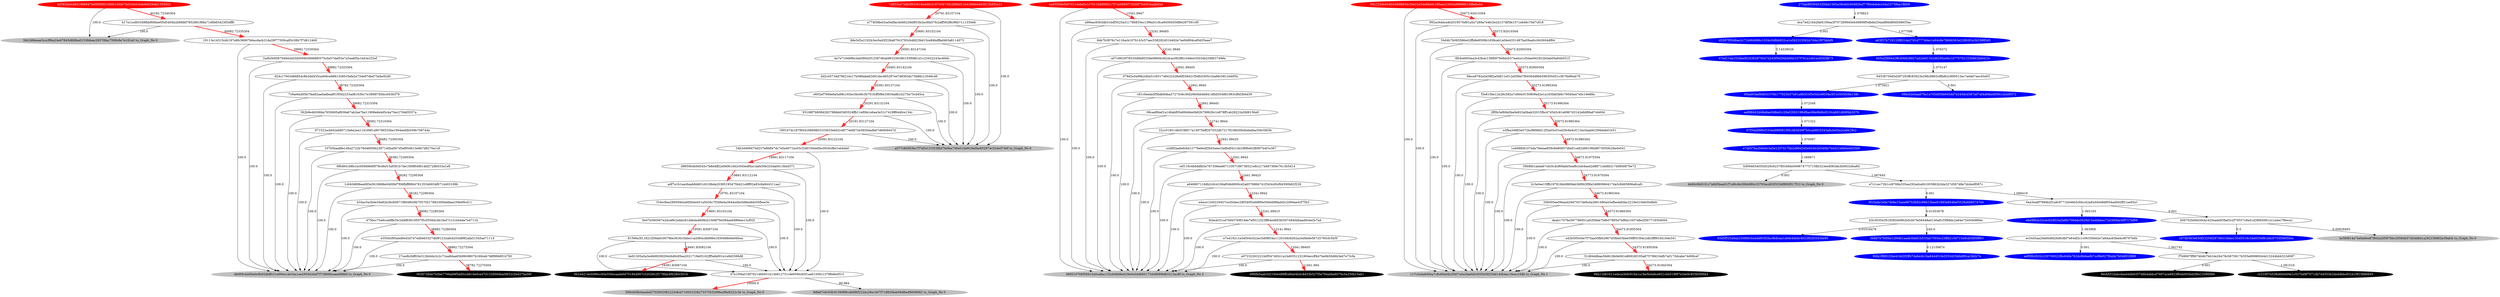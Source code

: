 digraph G{rankdir=TB;layout=dot;
"4d365fa0cd8d1986847b68f988015680165fe75d52fe5cbde8e629afe1559502" [style="solid,filled",color=red,fontcolor=white];
"7d853ca73dbcf933619a4d9c2187038730c286fef12b4388fe0463b13b63ce21" [style="solid,filled",color=red,fontcolor=white];
"ba05056b5bf10214e6a5c1e791194f089217f7cb0685f72b5fd75dc91badb65d" [style="solid,filled",color=red,fontcolor=white];
"99c123db45dfc64998834c30e22a54e66e0c1ff0aec23004af9888b1df8a6a0d" [style="solid,filled",color=red,fontcolor=white];
"275abf6f394532f4bd1565a39cdd2404826cf77f6b4ebdcc54a10739ea1ffd06" [style="solid,filled",color=blue,fontcolor=white];
"00aa934af9db02376b177625b57a91a8b553f5e5d249034e3f13c5050c6e138c" [style="solid,filled",color=blue,fontcolor=white];
"07ed11da102dbef024382870047d243f5629dcb90e107f761a1eb1ecd543fe73" [style="solid,filled",color=blue,fontcolor=white];
"cb7d0363e630f23204f287d6410bbe155d5518c34e933ef81bdc8753f36050ce" [style="solid,filled",color=blue,fontcolor=white];
"3f23ade1e0a74b8e15aea967b3b82c99413bae81883e844bef3528a6b6074744" [style="solid,filled",color=blue,fontcolor=white];
"63d5f525a9ab250f88c0a4d4f63f2fac9b8caa1a8de4de8c4023f62fc5434e95" [style="solid,filled",color=blue,fontcolor=white];
"509cb09b4aeabd2702002082223c8cb7160323282733755526f9a2f6e8222c3b" [style="solid,filled",color=gray,fontcolor=black,label= "509cb09b4aeabd2702002082223c8cb7160323282733755526f9a2f6e8222c3b to_Graph_No 0"];
"ebe9f62e32cdc924f23a2b6fc706dde3629d15a4bbbec7243f49ac49f7c7bf09" [style="solid,filled",color=blue,fontcolor=white];
"9ecb551babcdea44db635746b4abbcd7697ace8923ffceb003bd2f6e133900b0" [style="solid,filled",color=black,fontcolor=white];
"695010766f58410a0ca8ac153cb08d6e629e0e04db83175449699bfb5215ac8f" [style="solid,filled",color=gray,fontcolor=black,label= "695010766f58410a0ca8ac153cb08d6e629e0e04db83175449699bfb5215ac8f to_Graph_No 3"];
"cc21007e538e6b0e09e1c527bd9f7071db7d4553b2de4dbbc831b1f915686645" [style="solid,filled",color=black,fontcolor=white];
"4d40c6b6101c7e8d5bea01f7cd6c8e28bb980c33793acd03f3334f800f517f13" [style="solid,filled",color=gray,fontcolor=black,label= "4d40c6b6101c7e8d5bea01f7cd6c8e28bb980c33793acd03f3334f800f517f13 to_Graph_No 0"];
"b05cd3884e2ffc406828927a42ebf11b2d6295a46c1d770702153b862fa6423c" [style="solid,filled",color=blue,fontcolor=white];
"ea898443d48a8ae5d8ed1c29a52f451984fbac96e9b6b4510ca681d690bb2076" [style="solid,filled",color=blue,fontcolor=white];
"5b8d7e760f4e12f0db1aade3bb81b533ab7593ec23ffd210d715e9cd5085f863" [style="solid,filled",color=blue,fontcolor=white];
"5fe24fdeeae3cccf9ba24e67845d6fdba01538deac28378fac7599c8e7e181e0" [style="solid,filled",color=gray,fontcolor=black,label= "5fe24fdeeae3cccf9ba24e67845d6fdba01538deac28378fac7599c8e7e181e0 to_Graph_No 0"];
"0026726de7b5bb7766a69f5dd5ccb616e0ce47d1328564ba0f652c5b427ba56f" [style="solid,filled",color=black,fontcolor=white];
"9bb11b61611edeca3b9c916a1a18a5b4a9ce831c0e519f97e3de9c85583f49a3" [style="solid,filled",color=black,fontcolor=white];
"bc5fd914a74e9a9ee87f642a5f5876bc29584b57d54d8d1a292156862e39afcb" [style="solid,filled",color=gray,fontcolor=black,label= "bc5fd914a74e9a9ee87f642a5f5876bc29584b57d54d8d1a292156862e39afcb to_Graph_No 0"];
"a577c8d363bc7f7d54131f53f8d7fa9ba736451bb819a0be652874c524e0740f" [style="solid,filled",color=gray,fontcolor=black,label= "a577c8d363bc7f7d54131f53f8d7fa9ba736451bb819a0be652874c524e0740f to_Graph_No 0"];
"09bcb2e5aa676e1a7054f30b645dd74245dcd387a07af4df4bed0561cb2e9372" [style="solid,filled",color=blue,fontcolor=white];
"d6d69c4dd9a6e9b92dbff231e690a1eb34a1ae2959420ef7f738666ceee6886d" [style="solid,filled",color=gray,fontcolor=black,label= "d6d69c4dd9a6e9b92dbff231e690a1eb34a1ae2959420ef7f738666ceee6886d to_Graph_No 0"];
"9bfa1ffd91f2be416d2f2ff47da6e4b1ba844451fe3353455bfe8f0ca1fe2c7e" [style="solid,filled",color=blue,fontcolor=white];
"d5397f05d8ae2c71b064986c1034c04fbb952ca1e562315562a7d4e1f97bbbf9" [style="solid,filled",color=blue,fontcolor=white];
"9dfe67efc03fc9156f8f6cdb6f6f222dc28a1407f71882f4eb09dfbe88008082" [style="solid,filled",color=gray,fontcolor=black,label= "9dfe67efc03fc9156f8f6cdb6f6f222dc28a1407f71882f4eb09dfbe88008082 to_Graph_No 0"];
"aef09b2632c230706022fbc646e762dc8b6eefb7ccf8e027f6abb7b04891f888" [style="solid,filled",color=blue,fontcolor=white];
"a63f37b719133f831de27d1d77740ec1e94c8e78666563e228fc93a3b33985d5" [style="solid,filled",color=blue,fontcolor=white];
"0b1e4214e5099cc45e350ecaada0d701844997c52029c2f179fab4f6280c501b" [style="solid,filled",color=black,fontcolor=white];
"97f34a99f0cf103ed88f0810f5c483d39f7b0cab8f25343afe3e05a2ca0e19c2" [style="solid,filled",color=blue,fontcolor=white];
"d968e5aab3d2160e488ffcd6a04b4c8d33b327f3e784abbe857bc5a330b15ab1" [style="solid,filled",color=black,fontcolor=white];
"117c2e4a6d0ea7c8c66a0dc2f407a0a3da0d24505b5825dd140b4ac19cec16db" [style="solid,filled",color=gray,fontcolor=black,label= "117c2e4a6d0ea7c8c66a0dc2f407a0a3da0d24505b5825dd140b4ac19cec16db to_Graph_No 1"];
"e7ab57ba2b6d4c3a5e1257417bb2d96d2d5e924b2b54f4b7bd421e8b6edd20b6" [style="solid,filled",color=blue,fontcolor=white];
"6de7b3876c7e116acb107b143c57aec558292451b462e7ee94894cef0d35eee7" -> "a07c9820f78535d8b80358e9900b362dcac092ffd1048e435034b258f637498a" [label=13141.9946,arrowsize=2,color=firebrick1,penwidth=3];
"cef119c4b6ddfb5e787356eeb6713307186738521e8c217d467369c7613b5d14" -> "695010766f58410a0ca8ac153cb08d6e629e0e04db83175449699bfb5215ac8f" [label=100.0];
"6ea3ea8f799db2f1a8c9771b046b5cfdcc42a82d4448df054ad0d2ff21ae93a1" -> "b56702bb9d30cbc425eade938af3c2f70557c8a41d28f450812c1a4ec7f9eca1" [label=0.001];
"be91305a5a3e46d9208294c6d9c85ea2021719e05162ff5afa901e1e8d2566d8" -> "47e1f58a516f792146b931b14b812751cfe9590c85f1ae61500c13798d6e051f" [label=100.0];
"2c3a0ee15ffb187818dc8869ab369f43f9fa54880966417da3c8465896a8cafc" -> "20b005ee59eaa429d7057de9cda2661480a43efbe4afcfac2219e310eb50d8eb" [label=54673.91965304,arrowsize=2,color=firebrick1,penwidth=3];
"b05cd3884e2ffc406828927a42ebf11b2d6295a46c1d770702153b862fa6423c" -> "94538759d5d397293ffc83923e296c8865cf8bfb2c895013ec7addd7aec40a03" [label=1.075147];
"54d4b7b083586e42ffb8e8509b1d38cab1a04e4331487ba59aafcc943604df64" -> "117c2e4a6d0ea7c8c66a0dc2f407a0a3da0d24505b5825dd140b4ac19cec16db" [label=100.0];
"e350dcf95a4d9e45d747ed0e63327dbf91232afe4203d8f82afa51545ad71114" -> "27cedb2bff03e3126d44c2c2c72aa8daa65b99c9807b169ceb748f99b8f1b750" [label=38882.72275304,arrowsize=2,color=firebrick1,penwidth=3];
"7c9ae6a405b7fea82aa0adbeaf0195d2233ad81630c7e1f688783bccf43fcf79" -> "362b9e4b506ba7650b95af659a67ab2ee7be11908ede4d5c4a75ec270dd5557a" [label=39682.72315304,arrowsize=2,color=firebrick1,penwidth=3];
"4a7e71949f6e3ab090d2f12587d6ab963256380193f0861d1c23432243ec69dc" -> "4d2c45734d79021bc17b586aba62491ebc465297ee7d8363dc75b86c12048c46" [label=20491.83142104,arrowsize=2,color=firebrick1,penwidth=3];
"8fc6a6850ea3c43b4c139f097949dcb37eadce1d5dee942922b0ab00a84b0515" -> "fdeca8782a5d38f2a5d811e512ef3fde7f64564d9bb596305451c3676b86ab70" [label=55373.92000304,arrowsize=2,color=firebrick1,penwidth=3];
"a07c9820f78535d8b80358e9900b362dcac092ffd1048e435034b258f637498a" -> "079d2e5e99b2d0a51c651748432428e6f038421f5dfc0305c1ba96c5812d485b" [label=13041.99455,arrowsize=2,color=firebrick1,penwidth=3];
"d24c17603d66854c8b3dd435ca406ce66613c6010efa2e75de97dbd73d4e92d0" -> "7c9ae6a405b7fea82aa0adbeaf0195d2233ad81630c7e1f688783bccf43fcf79" [label=39782.72320304,arrowsize=2,color=firebrick1,penwidth=3];
"8fc6a6850ea3c43b4c139f097949dcb37eadce1d5dee942922b0ab00a84b0515" -> "117c2e4a6d0ea7c8c66a0dc2f407a0a3da0d24505b5825dd140b4ac19cec16db" [label=100.0];
"417a1ccd93349fbbf60bee05d5404b2b6fdbf7852881f88a71d6b6542383dffb" -> "19113e14315cdc197e8fc36807b6acdacb21da28f77509ca85c38b7f7d612460" [label=40082.72335304,arrowsize=2,color=firebrick1,penwidth=3];
"971522acbf42eb60713e6a2ea11d169f1a90766535be1904eefdb559b708744e" -> "d6d69c4dd9a6e9b92dbff231e690a1eb34a1ae2959420ef7f738666ceee6886d" [label=100.0];
"dca74d21b42faf4100ea3f707269940d449899f5dbde254adf66d89d568655ac" -> "d5397f05d8ae2c71b064986c1034c04fbb952ca1e562315562a7d4e1f97bbbf9" [label=0.001];
"a4ace12d5220457ce30cbec29f340f2efd8f0e5f40d08fad45c2d94aa42f75b2" -> "9cbe4c51cd7bf45769f14de7e9512323ff64ed663fc5074840dbaad9cde2b7ad" [label=12241.99415,arrowsize=2,color=firebrick1,penwidth=3];
"ccb8f2aa6efc6d12779a9edf2845eeec3a8bdf421dd1f8f6e62f6997b4f1e367" -> "cef119c4b6ddfb5e787356eeb6713307186738521e8c217d467369c7613b5d14" [label=12541.9943,arrowsize=2,color=firebrick1,penwidth=3];
"362b9e4b506ba7650b95af659a67ab2ee7be11908ede4d5c4a75ec270dd5557a" -> "d6d69c4dd9a6e9b92dbff231e690a1eb34a1ae2959420ef7f738666ceee6886d" [label=100.0];
"fc80f4834055d526c623780348de5696747737158b323ee4083de3b0632dba8d" -> "e7c1cec72b1cc8768a335ea292edcaf41003862b3da327d567d8e7dcdedf087c" [label=1.067645];
"cef119c4b6ddfb5e787356eeb6713307186738521e8c217d467369c7613b5d14" -> "a646807116db2c0c4106af04b6900cd2a657686b741f343cd5cf64590b82f226" [label=12441.99425,arrowsize=2,color=firebrick1,penwidth=3];
"e3fba34883e572bcf6686d12f2a03c01ed29c6e4cf113ec0aab62306da6d1b51" -> "117c2e4a6d0ea7c8c66a0dc2f407a0a3da0d24505b5825dd140b4ac19cec16db" [label=100.0];
"8de3d5a2192b3ec0a45f226a870c3783cb4fd23bd15ce84bdffad463a8114073" -> "4a7e71949f6e3ab090d2f12587d6ab963256380193f0861d1c23432243ec69dc" [label=20591.83147104,arrowsize=2,color=firebrick1,penwidth=3];
"ebe9f62e32cdc924f23a2b6fc706dde3629d15a4bbbec7243f49ac49f7c7bf09" -> "ec3445aa29a66dfd26d9cfbf7e64df2c1c06330b62e7a84ac83fed4c9f797b6b" [label=1.063968];
"6de7b3876c7e116acb107b143c57aec558292451b462e7ee94894cef0d35eee7" -> "695010766f58410a0ca8ac153cb08d6e629e0e04db83175449699bfb5215ac8f" [label=100.0];
"a646807116db2c0c4106af04b6900cd2a657686b741f343cd5cf64590b82f226" -> "a4ace12d5220457ce30cbec29f340f2efd8f0e5f40d08fad45c2d94aa42f75b2" [label=12341.9942,arrowsize=2,color=firebrick1,penwidth=3];
"27cedb2bff03e3126d44c2c2c72aa8daa65b99c9807b169ceb748f99b8f1b750" -> "0026726de7b5bb7766a69f5dd5ccb616e0ce47d1328564ba0f652c5b427ba56f" [label=38782.72270304,arrowsize=2,color=firebrick1,penwidth=3];
"e7c1cec72b1cc8768a335ea292edcaf41003862b3da327d567d8e7dcdedf087c" -> "3f23ade1e0a74b8e15aea967b3b82c99413bae81883e844bef3528a6b6074744" [label=0.001];
"deab17076e397786951a0cf36eb7b8b57895d7bf8dc1937e8e2f567719304004" -> "a42b5f50c6e7f75aa50fb62967d5fbe03bbe59ff05394c2db3fff933d16de341" [label=54473.91955304,arrowsize=2,color=firebrick1,penwidth=3];
"1c640d69bea085e5619686e0400bf7f06fbff886478135346934f6714403189b" -> "b34ac5a3b4e34e82b3bc60671f804f628b7057051789230f4ddbea259e99cd11" [label=39182.72290304,arrowsize=2,color=firebrick1,penwidth=3];
"a63f37b719133f831de27d1d77740ec1e94c8e78666563e228fc93a3b33985d5" -> "b05cd3884e2ffc406828927a42ebf11b2d6295a46c1d770702153b862fa6423c" [label=1.076372];
"19113e14315cdc197e8fc36807b6acdacb21da28f77509ca85c38b7f7d612460" -> "2adb569587049dcbd3d0094658968f0575c0a57daf53e7a5ea6f5a1d43a332ef" [label=39982.72330304,arrowsize=2,color=firebrick1,penwidth=3];
"08caaf6bef1a146abf05e99d4be0b62b799626c1e878ff1ab28222a5fd8156a9" -> "22cc5185146cf188f17a15975bff267052db7217819fd30b4bdedba358c5fd3b" [label=12741.9944,arrowsize=2,color=firebrick1,penwidth=3];
"94538759d5d397293ffc83923e296c8865cf8bfb2c895013ec7addd7aec40a03" -> "00aa934af9db02376b177625b57a91a8b553f5e5d249034e3f13c5050c6e138c" [label=1.073921];
"22cc5185146cf188f17a15975bff267052db7217819fd30b4bdedba358c5fd3b" -> "ccb8f2aa6efc6d12779a9edf2845eeec3a8bdf421dd1f8f6e62f6997b4f1e367" [label=12641.99435,arrowsize=2,color=firebrick1,penwidth=3];
"47e1f58a516f792146b931b14b812751cfe9590c85f1ae61500c13798d6e051f" -> "509cb09b4aeabd2702002082223c8cb7160323282733755526f9a2f6e8222c3b" [label=10000.0,arrowsize=2,color=firebrick1,penwidth=3];
"6f6d84188b1bc059d9b89f78c46d15af581b7de1569f049f14bf2728b033a1e8" -> "1c640d69bea085e5619686e0400bf7f06fbff886478135346934f6714403189b" [label=39282.72295304,arrowsize=2,color=firebrick1,penwidth=3];
"107b5baa8fe146a2722b76d46f59b2397140ba067d5ef954613e8b7d8270a1c6" -> "d6d69c4dd9a6e9b92dbff231e690a1eb34a1ae2959420ef7f738666ceee6886d" [label=100.0];
"f16ec8ea2895940cefd564d451a5026c7f349e4a3644e4bc0d8ee8dc05fbee3e" -> "9e47b560567e2dcef9c2ebbc61ddb4a4608cb1568f79d384ae64f66ee13cf02f" [label=19691.83102104,arrowsize=2,color=firebrick1,penwidth=3];
"f7b9697ff9074b4b7bb1de2b478c5675817b355e89980044d13244bb4323d087" -> "9ecb551babcdea44db635746b4abbcd7697ace8923ffceb003bd2f6e133900b0" [label=0.001];
"51484ddbae36d619b0e061e86926f195a87579fd10efb7a0173dcabe74d08cef" -> "9bb11b61611edeca3b9c916a1a18a5b4a9ce831c0e519f97e3de9c85583f49a3" [label=54273.91945304,arrowsize=2,color=firebrick1,penwidth=3];
"f3e810be12e26c582a7c664cf150809a42e1a165fa83b6c76040a47e0c19e88a" -> "2ff0b3ef69a5ba0e823a0bab32015fbc4745d2c61e6967d3142e6d88a87eb60d" [label=55173.91990304,arrowsize=2,color=firebrick1,penwidth=3];
"8de3d5a2192b3ec0a45f226a870c3783cb4fd23bd15ce84bdffad463a8114073" -> "a577c8d363bc7f7d54131f53f8d7fa9ba736451bb819a0be652874c524e0740f" [label=100.0];
"4d2c45734d79021bc17b586aba62491ebc465297ee7d8363dc75b86c12048c46" -> "e602ef7946e6a5a96c183ec5bc6fc3b701fcff5f8e33634a8b1b275a75cd45ca" [label=20391.83137104,arrowsize=2,color=firebrick1,penwidth=3];
"00aa934af9db02376b177625b57a91a8b553f5e5d249034e3f13c5050c6e138c" -> "ea898443d48a8ae5d8ed1c29a52f451984fbac96e9b6b4510ca681d690bb2076" [label=1.072548];
"e602ef7946e6a5a96c183ec5bc6fc3b701fcff5f8e33634a8b1b275a75cd45ca" -> "a577c8d363bc7f7d54131f53f8d7fa9ba736451bb819a0be652874c524e0740f" [label=100.0];
"ec3445aa29a66dfd26d9cfbf7e64df2c1c06330b62e7a84ac83fed4c9f797b6b" -> "aef09b2632c230706022fbc646e762dc8b6eefb7ccf8e027f6abb7b04891f888" [label=0.001];
"d5397f05d8ae2c71b064986c1034c04fbb952ca1e562315562a7d4e1f97bbbf9" -> "07ed11da102dbef024382870047d243f5629dcb90e107f761a1eb1ecd543fe73" [label=3.14539026];
"1c640d69bea085e5619686e0400bf7f06fbff886478135346934f6714403189b" -> "d6d69c4dd9a6e9b92dbff231e690a1eb34a1ae2959420ef7f738666ceee6886d" [label=100.0];
"34b3d499470d237e8fdf47dc7e5e4071bc03c2c8f194dd0bc00c6cf8e1eb4da0" -> "47e1f58a516f792146b931b14b812751cfe9590c85f1ae61500c13798d6e051f" [label=100.0];
"a99eac6563db51bdf3525a311786835ec13f9a5c18ca94594556fb0297591cf0" -> "6de7b3876c7e116acb107b143c57aec558292451b462e7ee94894cef0d35eee7" [label=13241.99465,arrowsize=2,color=firebrick1,penwidth=3];
"ea898443d48a8ae5d8ed1c29a52f451984fbac96e9b6b4510ca681d690bb2076" -> "97f34a99f0cf103ed88f0810f5c483d39f7b0cab8f25343afe3e05a2ca0e19c2" [label=1.071322];
"93188f7b9084283796feb03d5524ffb11ef0fa1e6aa3e31c7419ff644fce134c" -> "189167dc187f60429669803103633eb02c4877ebfd7cb3930dadb67d6069447d" [label=20191.83127104,arrowsize=2,color=firebrick1,penwidth=3];
"475bcc75a9cca6ffe35c2d4f93619507f5c0556dc4b1fe47c131b44de7e4711b" -> "d6d69c4dd9a6e9b92dbff231e690a1eb34a1ae2959420ef7f738666ceee6886d" [label=100.0];
"a4ace12d5220457ce30cbec29f340f2efd8f0e5f40d08fad45c2d94aa42f75b2" -> "695010766f58410a0ca8ac153cb08d6e629e0e04db83175449699bfb5215ac8f" [label=100.0];
"19113e14315cdc197e8fc36807b6acdacb21da28f77509ca85c38b7f7d612460" -> "d6d69c4dd9a6e9b92dbff231e690a1eb34a1ae2959420ef7f738666ceee6886d" [label=100.0];
"ccb8f2aa6efc6d12779a9edf2845eeec3a8bdf421dd1f8f6e62f6997b4f1e367" -> "695010766f58410a0ca8ac153cb08d6e629e0e04db83175449699bfb5215ac8f" [label=100.0];
"be91305a5a3e46d9208294c6d9c85ea2021719e05162ff5afa901e1e8d2566d8" -> "0b1e4214e5099cc45e350ecaada0d701844997c52029c2f179fab4f6280c501b" [label=19391.83087104,arrowsize=2,color=firebrick1,penwidth=3];
"2ff0b3ef69a5ba0e823a0bab32015fbc4745d2c61e6967d3142e6d88a87eb60d" -> "117c2e4a6d0ea7c8c66a0dc2f407a0a3da0d24505b5825dd140b4ac19cec16db" [label=100.0];
"475bcc75a9cca6ffe35c2d4f93619507f5c0556dc4b1fe47c131b44de7e4711b" -> "e350dcf95a4d9e45d747ed0e63327dbf91232afe4203d8f82afa51545ad71114" [label=38982.72280304,arrowsize=2,color=firebrick1,penwidth=3];
"e7c1cec72b1cc8768a335ea292edcaf41003862b3da327d567d8e7dcdedf087c" -> "6ea3ea8f799db2f1a8c9771b046b5cfdcc42a82d4448df054ad0d2ff21ae93a1" [label=1.066419];
"34b3d499470d237e8fdf47dc7e5e4071bc03c2c8f194dd0bc00c6cf8e1eb4da0" -> "d8859b4b9d545c7b8d4ff22ef4061d42c045edf4a1dafe30b325da0413bbd371" [label=19991.83117104,arrowsize=2,color=firebrick1,penwidth=3];
"fdeca8782a5d38f2a5d811e512ef3fde7f64564d9bb596305451c3676b86ab70" -> "117c2e4a6d0ea7c8c66a0dc2f407a0a3da0d24505b5825dd140b4ac19cec16db" [label=100.0];
"5b8d7e760f4e12f0db1aade3bb81b533ab7593ec23ffd210d715e9cd5085f863" -> "9bfa1ffd91f2be416d2f2ff47da6e4b1ba844451fe3353455bfe8f0ca1fe2c7e" [label=0.12158874];
"97f34a99f0cf103ed88f0810f5c483d39f7b0cab8f25343afe3e05a2ca0e19c2" -> "e7ab57ba2b6d4c3a5e1257417bb2d96d2d5e924b2b54f4b7bd421e8b6edd20b6" [label=1.070097];
"4d365fa0cd8d1986847b68f988015680165fe75d52fe5cbde8e629afe1559502" -> "5fe24fdeeae3cccf9ba24e67845d6fdba01538deac28378fac7599c8e7e181e0" [label=100.0];
"93188f7b9084283796feb03d5524ffb11ef0fa1e6aa3e31c7419ff644fce134c" -> "a577c8d363bc7f7d54131f53f8d7fa9ba736451bb819a0be652874c524e0740f" [label=100.0];
"1a468fb8107eda79ebae859c6e80857dfa91ce82d89196b8873050fc28a0e041" -> "59b8fd1abda67cbc5c4cf69abb5eaf8c2eb4aed2d8871cbdfd317d0856676e72" [label=54873.91975304,arrowsize=2,color=firebrick1,penwidth=3];
"d8859b4b9d545c7b8d4ff22ef4061d42c045edf4a1dafe30b325da0413bbd371" -> "adf7a1b1eac6aab8dd01cfc18bda20385195475b421e9ff02a83c6a944311aa1" [label=19891.83112104,arrowsize=2,color=firebrick1,penwidth=3];
"a42b5f50c6e7f75aa50fb62967d5fbe03bbe59ff05394c2db3fff933d16de341" -> "117c2e4a6d0ea7c8c66a0dc2f407a0a3da0d24505b5825dd140b4ac19cec16db" [label=100.0];
"d24c17603d66854c8b3dd435ca406ce66613c6010efa2e75de97dbd73d4e92d0" -> "d6d69c4dd9a6e9b92dbff231e690a1eb34a1ae2959420ef7f738666ceee6886d" [label=100.0];
"adf7a1b1eac6aab8dd01cfc18bda20385195475b421e9ff02a83c6a944311aa1" -> "f16ec8ea2895940cefd564d451a5026c7f349e4a3644e4bc0d8ee8dc05fbee3e" [label=19791.83107104,arrowsize=2,color=firebrick1,penwidth=3];
"99c123db45dfc64998834c30e22a54e66e0c1ff0aec23004af9888b1df8a6a0d" -> "992ac6ddca462019570d91a5a7289a7e4fc3e2d137df5fe1571eb46c76d7c818" [label=55673.92015304,arrowsize=2,color=firebrick1,penwidth=3];
"4d365fa0cd8d1986847b68f988015680165fe75d52fe5cbde8e629afe1559502" -> "417a1ccd93349fbbf60bee05d5404b2b6fdbf7852881f88a71d6b6542383dffb" [label=40182.72340304,arrowsize=2,color=firebrick1,penwidth=3];
"e350dcf95a4d9e45d747ed0e63327dbf91232afe4203d8f82afa51545ad71114" -> "d6d69c4dd9a6e9b92dbff231e690a1eb34a1ae2959420ef7f738666ceee6886d" [label=100.0];
"c81c0eeda5f5bdb84ba37273c8c36d29b0bb4b8414fbd354881963cf8d3b6d39" -> "08caaf6bef1a146abf05e99d4be0b62b799626c1e878ff1ab28222a5fd8156a9" [label=12841.99445,arrowsize=2,color=firebrick1,penwidth=3];
"362b9e4b506ba7650b95af659a67ab2ee7be11908ede4d5c4a75ec270dd5557a" -> "971522acbf42eb60713e6a2ea11d169f1a90766535be1904eefdb559b708744e" [label=39582.72310304,arrowsize=2,color=firebrick1,penwidth=3];
"a07c9820f78535d8b80358e9900b362dcac092ffd1048e435034b258f637498a" -> "695010766f58410a0ca8ac153cb08d6e629e0e04db83175449699bfb5215ac8f" [label=100.0];
"22cc5185146cf188f17a15975bff267052db7217819fd30b4bdedba358c5fd3b" -> "695010766f58410a0ca8ac153cb08d6e629e0e04db83175449699bfb5215ac8f" [label=100.0];
"08caaf6bef1a146abf05e99d4be0b62b799626c1e878ff1ab28222a5fd8156a9" -> "695010766f58410a0ca8ac153cb08d6e629e0e04db83175449699bfb5215ac8f" [label=100.0];
"1a468fb8107eda79ebae859c6e80857dfa91ce82d89196b8873050fc28a0e041" -> "117c2e4a6d0ea7c8c66a0dc2f407a0a3da0d24505b5825dd140b4ac19cec16db" [label=100.0];
"992ac6ddca462019570d91a5a7289a7e4fc3e2d137df5fe1571eb46c76d7c818" -> "54d4b7b083586e42ffb8e8509b1d38cab1a04e4331487ba59aafcc943604df64" [label=55573.92010304,arrowsize=2,color=firebrick1,penwidth=3];
"ba05056b5bf10214e6a5c1e791194f089217f7cb0685f72b5fd75dc91badb65d" -> "a99eac6563db51bdf3525a311786835ec13f9a5c18ca94594556fb0297591cf0" [label=13341.9947,arrowsize=2,color=firebrick1,penwidth=3];
"2adb569587049dcbd3d0094658968f0575c0a57daf53e7a5ea6f5a1d43a332ef" -> "d24c17603d66854c8b3dd435ca406ce66613c6010efa2e75de97dbd73d4e92d0" [label=39882.72325304,arrowsize=2,color=firebrick1,penwidth=3];
"ba05056b5bf10214e6a5c1e791194f089217f7cb0685f72b5fd75dc91badb65d" -> "695010766f58410a0ca8ac153cb08d6e629e0e04db83175449699bfb5215ac8f" [label=100.0];
"a99eac6563db51bdf3525a311786835ec13f9a5c18ca94594556fb0297591cf0" -> "695010766f58410a0ca8ac153cb08d6e629e0e04db83175449699bfb5215ac8f" [label=100.0];
"51484ddbae36d619b0e061e86926f195a87579fd10efb7a0173dcabe74d08cef" -> "117c2e4a6d0ea7c8c66a0dc2f407a0a3da0d24505b5825dd140b4ac19cec16db" [label=100.0];
"7c9ae6a405b7fea82aa0adbeaf0195d2233ad81630c7e1f688783bccf43fcf79" -> "d6d69c4dd9a6e9b92dbff231e690a1eb34a1ae2959420ef7f738666ceee6886d" [label=100.0];
"a774f38b43ca54dfac4d46229ef853b2ec6fa57fc2aff562f8c96b7111330efc" -> "8de3d5a2192b3ec0a45f226a870c3783cb4fd23bd15ce84bdffad463a8114073" [label=20691.83152104,arrowsize=2,color=firebrick1,penwidth=3];
"e7a419211e3d504c022ec5d08f34a112016dc8262a24d9a9e56725795cfc5b5f" -> "e07232263221b0f547492c1a1bd0551231904eccff447be9b50d6b3ed7e73cfa" [label=12041.99405,arrowsize=2,color=firebrick1,penwidth=3];
"971522acbf42eb60713e6a2ea11d169f1a90766535be1904eefdb559b708744e" -> "107b5baa8fe146a2722b76d46f59b2397140ba067d5ef954613e8b7d8270a1c6" [label=39482.72305304,arrowsize=2,color=firebrick1,penwidth=3];
"992ac6ddca462019570d91a5a7289a7e4fc3e2d137df5fe1571eb46c76d7c818" -> "117c2e4a6d0ea7c8c66a0dc2f407a0a3da0d24505b5825dd140b4ac19cec16db" [label=100.0];
"e7ab57ba2b6d4c3a5e1257417bb2d96d2d5e924b2b54f4b7bd421e8b6edd20b6" -> "fc80f4834055d526c623780348de5696747737158b323ee4083de3b0632dba8d" [label=1.068871];
"6ea3ea8f799db2f1a8c9771b046b5cfdcc42a82d4448df054ad0d2ff21ae93a1" -> "ebe9f62e32cdc924f23a2b6fc706dde3629d15a4bbbec7243f49ac49f7c7bf09" [label=1.065193];
"e3fba34883e572bcf6686d12f2a03c01ed29c6e4cf113ec0aab62306da6d1b51" -> "1a468fb8107eda79ebae859c6e80857dfa91ce82d89196b8873050fc28a0e041" [label=54973.91980304,arrowsize=2,color=firebrick1,penwidth=3];
"20b005ee59eaa429d7057de9cda2661480a43efbe4afcfac2219e310eb50d8eb" -> "117c2e4a6d0ea7c8c66a0dc2f407a0a3da0d24505b5825dd140b4ac19cec16db" [label=100.0];
"6f6d84188b1bc059d9b89f78c46d15af581b7de1569f049f14bf2728b033a1e8" -> "d6d69c4dd9a6e9b92dbff231e690a1eb34a1ae2959420ef7f738666ceee6886d" [label=100.0];
"3f23ade1e0a74b8e15aea967b3b82c99413bae81883e844bef3528a6b6074744" -> "b3c30354291838340862b5cfd7fa56448a0140a81f3f68dc2a84e72450b989ec" [label=0.01053678];
"9cbe4c51cd7bf45769f14de7e9512323ff64ed663fc5074840dbaad9cde2b7ad" -> "e7a419211e3d504c022ec5d08f34a112016dc8262a24d9a9e56725795cfc5b5f" [label=12141.9941,arrowsize=2,color=firebrick1,penwidth=3];
"4d2c45734d79021bc17b586aba62491ebc465297ee7d8363dc75b86c12048c46" -> "a577c8d363bc7f7d54131f53f8d7fa9ba736451bb819a0be652874c524e0740f" [label=100.0];
"2ff0b3ef69a5ba0e823a0bab32015fbc4745d2c61e6967d3142e6d88a87eb60d" -> "e3fba34883e572bcf6686d12f2a03c01ed29c6e4cf113ec0aab62306da6d1b51" [label=55073.91985304,arrowsize=2,color=firebrick1,penwidth=3];
"417a1ccd93349fbbf60bee05d5404b2b6fdbf7852881f88a71d6b6542383dffb" -> "5fe24fdeeae3cccf9ba24e67845d6fdba01538deac28378fac7599c8e7e181e0" [label=100.0];
"94538759d5d397293ffc83923e296c8865cf8bfb2c895013ec7addd7aec40a03" -> "09bcb2e5aa676e1a7054f30b645dd74245dcd387a07af4df4bed0561cb2e9372" [label=0.001];
"59b8fd1abda67cbc5c4cf69abb5eaf8c2eb4aed2d8871cbdfd317d0856676e72" -> "2c3a0ee15ffb187818dc8869ab369f43f9fa54880966417da3c8465896a8cafc" [label=54773.91970304,arrowsize=2,color=firebrick1,penwidth=3];
"fc80f4834055d526c623780348de5696747737158b323ee4083de3b0632dba8d" -> "4d40c6b6101c7e8d5bea01f7cd6c8e28bb980c33793acd03f3334f800f517f13" [label=0.001];
"b34ac5a3b4e34e82b3bc60671f804f628b7057051789230f4ddbea259e99cd11" -> "475bcc75a9cca6ffe35c2d4f93619507f5c0556dc4b1fe47c131b44de7e4711b" [label=39082.72285304,arrowsize=2,color=firebrick1,penwidth=3];
"9e47b560567e2dcef9c2ebbc61ddb4a4608cb1568f79d384ae64f66ee13cf02f" -> "81596a3f11821f29da0c0079be3630c5bbe1ca2684cdb886e1830488e6b66bea" [label=19591.83097104,arrowsize=2,color=firebrick1,penwidth=3];
"e07232263221b0f547492c1a1bd0551231904eccff447be9b50d6b3ed7e73cfa" -> "695010766f58410a0ca8ac153cb08d6e629e0e04db83175449699bfb5215ac8f" [label=100.0];
"a774f38b43ca54dfac4d46229ef853b2ec6fa57fc2aff562f8c96b7111330efc" -> "a577c8d363bc7f7d54131f53f8d7fa9ba736451bb819a0be652874c524e0740f" [label=100.0];
"dca74d21b42faf4100ea3f707269940d449899f5dbde254adf66d89d568655ac" -> "a63f37b719133f831de27d1d77740ec1e94c8e78666563e228fc93a3b33985d5" [label=1.077598];
"a42b5f50c6e7f75aa50fb62967d5fbe03bbe59ff05394c2db3fff933d16de341" -> "51484ddbae36d619b0e061e86926f195a87579fd10efb7a0173dcabe74d08cef" [label=54373.91950304,arrowsize=2,color=firebrick1,penwidth=3];
"e602ef7946e6a5a96c183ec5bc6fc3b701fcff5f8e33634a8b1b275a75cd45ca" -> "93188f7b9084283796feb03d5524ffb11ef0fa1e6aa3e31c7419ff644fce134c" [label=20291.83132104,arrowsize=2,color=firebrick1,penwidth=3];
"079d2e5e99b2d0a51c651748432428e6f038421f5dfc0305c1ba96c5812d485b" -> "c81c0eeda5f5bdb84ba37273c8c36d29b0bb4b8414fbd354881963cf8d3b6d39" [label=12941.9945,arrowsize=2,color=firebrick1,penwidth=3];
"189167dc187f60429669803103633eb02c4877ebfd7cb3930dadb67d6069447d" -> "34b3d499470d237e8fdf47dc7e5e4071bc03c2c8f194dd0bc00c6cf8e1eb4da0" [label=20091.83122104,arrowsize=2,color=firebrick1,penwidth=3];
"d8859b4b9d545c7b8d4ff22ef4061d42c045edf4a1dafe30b325da0413bbd371" -> "47e1f58a516f792146b931b14b812751cfe9590c85f1ae61500c13798d6e051f" [label=100.0];
"ec3445aa29a66dfd26d9cfbf7e64df2c1c06330b62e7a84ac83fed4c9f797b6b" -> "f7b9697ff9074b4b7bb1de2b478c5675817b355e89980044d13244bb4323d087" [label=1.062742];
"b56702bb9d30cbc425eade938af3c2f70557c8a41d28f450812c1a4ec7f9eca1" -> "cb7d0363e630f23204f287d6410bbe155d5518c34e933ef81bdc8753f36050ce" [label=0.5];
"20b005ee59eaa429d7057de9cda2661480a43efbe4afcfac2219e310eb50d8eb" -> "deab17076e397786951a0cf36eb7b8b57895d7bf8dc1937e8e2f567719304004" [label=54573.91960304,arrowsize=2,color=firebrick1,penwidth=3];
"4a7e71949f6e3ab090d2f12587d6ab963256380193f0861d1c23432243ec69dc" -> "a577c8d363bc7f7d54131f53f8d7fa9ba736451bb819a0be652874c524e0740f" [label=100.0];
"9cbe4c51cd7bf45769f14de7e9512323ff64ed663fc5074840dbaad9cde2b7ad" -> "695010766f58410a0ca8ac153cb08d6e629e0e04db83175449699bfb5215ac8f" [label=100.0];
"adf7a1b1eac6aab8dd01cfc18bda20385195475b421e9ff02a83c6a944311aa1" -> "47e1f58a516f792146b931b14b812751cfe9590c85f1ae61500c13798d6e051f" [label=100.0];
"b56702bb9d30cbc425eade938af3c2f70557c8a41d28f450812c1a4ec7f9eca1" -> "bc5fd914a74e9a9ee87f642a5f5876bc29584b57d54d8d1a292156862e39afcb" [label=0.00929405];
"81596a3f11821f29da0c0079be3630c5bbe1ca2684cdb886e1830488e6b66bea" -> "47e1f58a516f792146b931b14b812751cfe9590c85f1ae61500c13798d6e051f" [label=100.0];
"e7a419211e3d504c022ec5d08f34a112016dc8262a24d9a9e56725795cfc5b5f" -> "695010766f58410a0ca8ac153cb08d6e629e0e04db83175449699bfb5215ac8f" [label=100.0];
"f3e810be12e26c582a7c664cf150809a42e1a165fa83b6c76040a47e0c19e88a" -> "117c2e4a6d0ea7c8c66a0dc2f407a0a3da0d24505b5825dd140b4ac19cec16db" [label=100.0];
"b3c30354291838340862b5cfd7fa56448a0140a81f3f68dc2a84e72450b989ec" -> "5b8d7e760f4e12f0db1aade3bb81b533ab7593ec23ffd210d715e9cd5085f863" [label=240.0];
"107b5baa8fe146a2722b76d46f59b2397140ba067d5ef954613e8b7d8270a1c6" -> "6f6d84188b1bc059d9b89f78c46d15af581b7de1569f049f14bf2728b033a1e8" [label=39382.72300304,arrowsize=2,color=firebrick1,penwidth=3];
"9e47b560567e2dcef9c2ebbc61ddb4a4608cb1568f79d384ae64f66ee13cf02f" -> "47e1f58a516f792146b931b14b812751cfe9590c85f1ae61500c13798d6e051f" [label=100.0];
"e07232263221b0f547492c1a1bd0551231904eccff447be9b50d6b3ed7e73cfa" -> "d968e5aab3d2160e488ffcd6a04b4c8d33b327f3e784abbe857bc5a330b15ab1" [label=11941.994,arrowsize=2,color=firebrick1,penwidth=3];
"f16ec8ea2895940cefd564d451a5026c7f349e4a3644e4bc0d8ee8dc05fbee3e" -> "47e1f58a516f792146b931b14b812751cfe9590c85f1ae61500c13798d6e051f" [label=100.0];
"c81c0eeda5f5bdb84ba37273c8c36d29b0bb4b8414fbd354881963cf8d3b6d39" -> "695010766f58410a0ca8ac153cb08d6e629e0e04db83175449699bfb5215ac8f" [label=100.0];
"fdeca8782a5d38f2a5d811e512ef3fde7f64564d9bb596305451c3676b86ab70" -> "f3e810be12e26c582a7c664cf150809a42e1a165fa83b6c76040a47e0c19e88a" [label=55273.91995304,arrowsize=2,color=firebrick1,penwidth=3];
"47e1f58a516f792146b931b14b812751cfe9590c85f1ae61500c13798d6e051f" -> "9dfe67efc03fc9156f8f6cdb6f6f222dc28a1407f71882f4eb09dfbe88008082" [label=99.984];
"b3c30354291838340862b5cfd7fa56448a0140a81f3f68dc2a84e72450b989ec" -> "63d5f525a9ab250f88c0a4d4f63f2fac9b8caa1a8de4de8c4023f62fc5434e95" [label=0.01016478];
"99c123db45dfc64998834c30e22a54e66e0c1ff0aec23004af9888b1df8a6a0d" -> "117c2e4a6d0ea7c8c66a0dc2f407a0a3da0d24505b5825dd140b4ac19cec16db" [label=100.0];
"7d853ca73dbcf933619a4d9c2187038730c286fef12b4388fe0463b13b63ce21" -> "a577c8d363bc7f7d54131f53f8d7fa9ba736451bb819a0be652874c524e0740f" [label=100.0];
"81596a3f11821f29da0c0079be3630c5bbe1ca2684cdb886e1830488e6b66bea" -> "be91305a5a3e46d9208294c6d9c85ea2021719e05162ff5afa901e1e8d2566d8" [label=19491.83092104,arrowsize=2,color=firebrick1,penwidth=3];
"f7b9697ff9074b4b7bb1de2b478c5675817b355e89980044d13244bb4323d087" -> "cc21007e538e6b0e09e1c527bd9f7071db7d4553b2de4dbbc831b1f915686645" [label=1.061516];
"a646807116db2c0c4106af04b6900cd2a657686b741f343cd5cf64590b82f226" -> "695010766f58410a0ca8ac153cb08d6e629e0e04db83175449699bfb5215ac8f" [label=100.0];
"189167dc187f60429669803103633eb02c4877ebfd7cb3930dadb67d6069447d" -> "a577c8d363bc7f7d54131f53f8d7fa9ba736451bb819a0be652874c524e0740f" [label=100.0];
"b34ac5a3b4e34e82b3bc60671f804f628b7057051789230f4ddbea259e99cd11" -> "d6d69c4dd9a6e9b92dbff231e690a1eb34a1ae2959420ef7f738666ceee6886d" [label=100.0];
"275abf6f394532f4bd1565a39cdd2404826cf77f6b4ebdcc54a10739ea1ffd06" -> "dca74d21b42faf4100ea3f707269940d449899f5dbde254adf66d89d568655ac" [label=1.078823];
"27cedb2bff03e3126d44c2c2c72aa8daa65b99c9807b169ceb748f99b8f1b750" -> "d6d69c4dd9a6e9b92dbff231e690a1eb34a1ae2959420ef7f738666ceee6886d" [label=100.0];
"59b8fd1abda67cbc5c4cf69abb5eaf8c2eb4aed2d8871cbdfd317d0856676e72" -> "117c2e4a6d0ea7c8c66a0dc2f407a0a3da0d24505b5825dd140b4ac19cec16db" [label=100.0];
"2c3a0ee15ffb187818dc8869ab369f43f9fa54880966417da3c8465896a8cafc" -> "117c2e4a6d0ea7c8c66a0dc2f407a0a3da0d24505b5825dd140b4ac19cec16db" [label=100.0];
"54d4b7b083586e42ffb8e8509b1d38cab1a04e4331487ba59aafcc943604df64" -> "8fc6a6850ea3c43b4c139f097949dcb37eadce1d5dee942922b0ab00a84b0515" [label=55473.92005304,arrowsize=2,color=firebrick1,penwidth=3];
"7d853ca73dbcf933619a4d9c2187038730c286fef12b4388fe0463b13b63ce21" -> "a774f38b43ca54dfac4d46229ef853b2ec6fa57fc2aff562f8c96b7111330efc" [label=20791.83157104,arrowsize=2,color=firebrick1,penwidth=3];
"079d2e5e99b2d0a51c651748432428e6f038421f5dfc0305c1ba96c5812d485b" -> "695010766f58410a0ca8ac153cb08d6e629e0e04db83175449699bfb5215ac8f" [label=100.0];
"2adb569587049dcbd3d0094658968f0575c0a57daf53e7a5ea6f5a1d43a332ef" -> "d6d69c4dd9a6e9b92dbff231e690a1eb34a1ae2959420ef7f738666ceee6886d" [label=100.0];
"deab17076e397786951a0cf36eb7b8b57895d7bf8dc1937e8e2f567719304004" -> "117c2e4a6d0ea7c8c66a0dc2f407a0a3da0d24505b5825dd140b4ac19cec16db" [label=100.0];
}